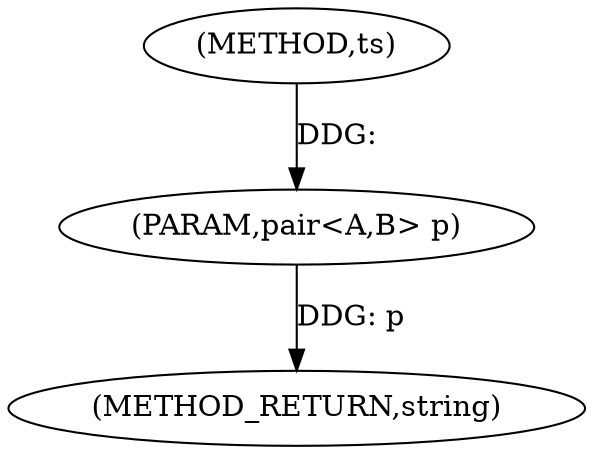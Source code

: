 digraph "ts" {  
"1000233" [label = "(METHOD,ts)" ]
"1000236" [label = "(METHOD_RETURN,string)" ]
"1000234" [label = "(PARAM,pair<A,B> p)" ]
  "1000234" -> "1000236"  [ label = "DDG: p"] 
  "1000233" -> "1000234"  [ label = "DDG: "] 
}
